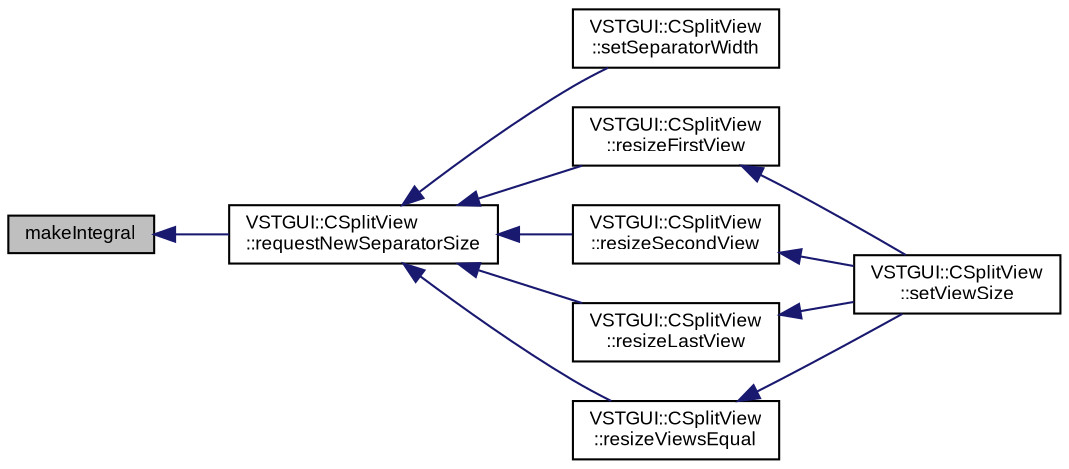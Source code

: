 digraph "makeIntegral"
{
  bgcolor="transparent";
  edge [fontname="Arial",fontsize="9",labelfontname="Arial",labelfontsize="9"];
  node [fontname="Arial",fontsize="9",shape=record];
  rankdir="LR";
  Node1 [label="makeIntegral",height=0.2,width=0.4,color="black", fillcolor="grey75", style="filled" fontcolor="black"];
  Node1 -> Node2 [dir="back",color="midnightblue",fontsize="9",style="solid",fontname="Arial"];
  Node2 [label="VSTGUI::CSplitView\l::requestNewSeparatorSize",height=0.2,width=0.4,color="black",URL="$class_v_s_t_g_u_i_1_1_c_split_view.html#a129ba2469954235dd9ad1eb7f9c5ca4c"];
  Node2 -> Node3 [dir="back",color="midnightblue",fontsize="9",style="solid",fontname="Arial"];
  Node3 [label="VSTGUI::CSplitView\l::setSeparatorWidth",height=0.2,width=0.4,color="black",URL="$class_v_s_t_g_u_i_1_1_c_split_view.html#a9fb9f90a3230b7fe496791ea67986e2d",tooltip="set the width of the separators "];
  Node2 -> Node4 [dir="back",color="midnightblue",fontsize="9",style="solid",fontname="Arial"];
  Node4 [label="VSTGUI::CSplitView\l::resizeFirstView",height=0.2,width=0.4,color="black",URL="$class_v_s_t_g_u_i_1_1_c_split_view.html#ad6ece4580634fc04e425a521c327125d"];
  Node4 -> Node5 [dir="back",color="midnightblue",fontsize="9",style="solid",fontname="Arial"];
  Node5 [label="VSTGUI::CSplitView\l::setViewSize",height=0.2,width=0.4,color="black",URL="$class_v_s_t_g_u_i_1_1_c_split_view.html#ada1ffb857aa147620f2d01522b37569d",tooltip="set views size "];
  Node2 -> Node6 [dir="back",color="midnightblue",fontsize="9",style="solid",fontname="Arial"];
  Node6 [label="VSTGUI::CSplitView\l::resizeSecondView",height=0.2,width=0.4,color="black",URL="$class_v_s_t_g_u_i_1_1_c_split_view.html#a7d515066dd3e7c3d0960c3da1502f64c"];
  Node6 -> Node5 [dir="back",color="midnightblue",fontsize="9",style="solid",fontname="Arial"];
  Node2 -> Node7 [dir="back",color="midnightblue",fontsize="9",style="solid",fontname="Arial"];
  Node7 [label="VSTGUI::CSplitView\l::resizeLastView",height=0.2,width=0.4,color="black",URL="$class_v_s_t_g_u_i_1_1_c_split_view.html#a54f2ef725a3284c7cadc1cc0c7dcc527"];
  Node7 -> Node5 [dir="back",color="midnightblue",fontsize="9",style="solid",fontname="Arial"];
  Node2 -> Node8 [dir="back",color="midnightblue",fontsize="9",style="solid",fontname="Arial"];
  Node8 [label="VSTGUI::CSplitView\l::resizeViewsEqual",height=0.2,width=0.4,color="black",URL="$class_v_s_t_g_u_i_1_1_c_split_view.html#ac98cefe207ff01ac2532c39dd3a85619"];
  Node8 -> Node5 [dir="back",color="midnightblue",fontsize="9",style="solid",fontname="Arial"];
}
